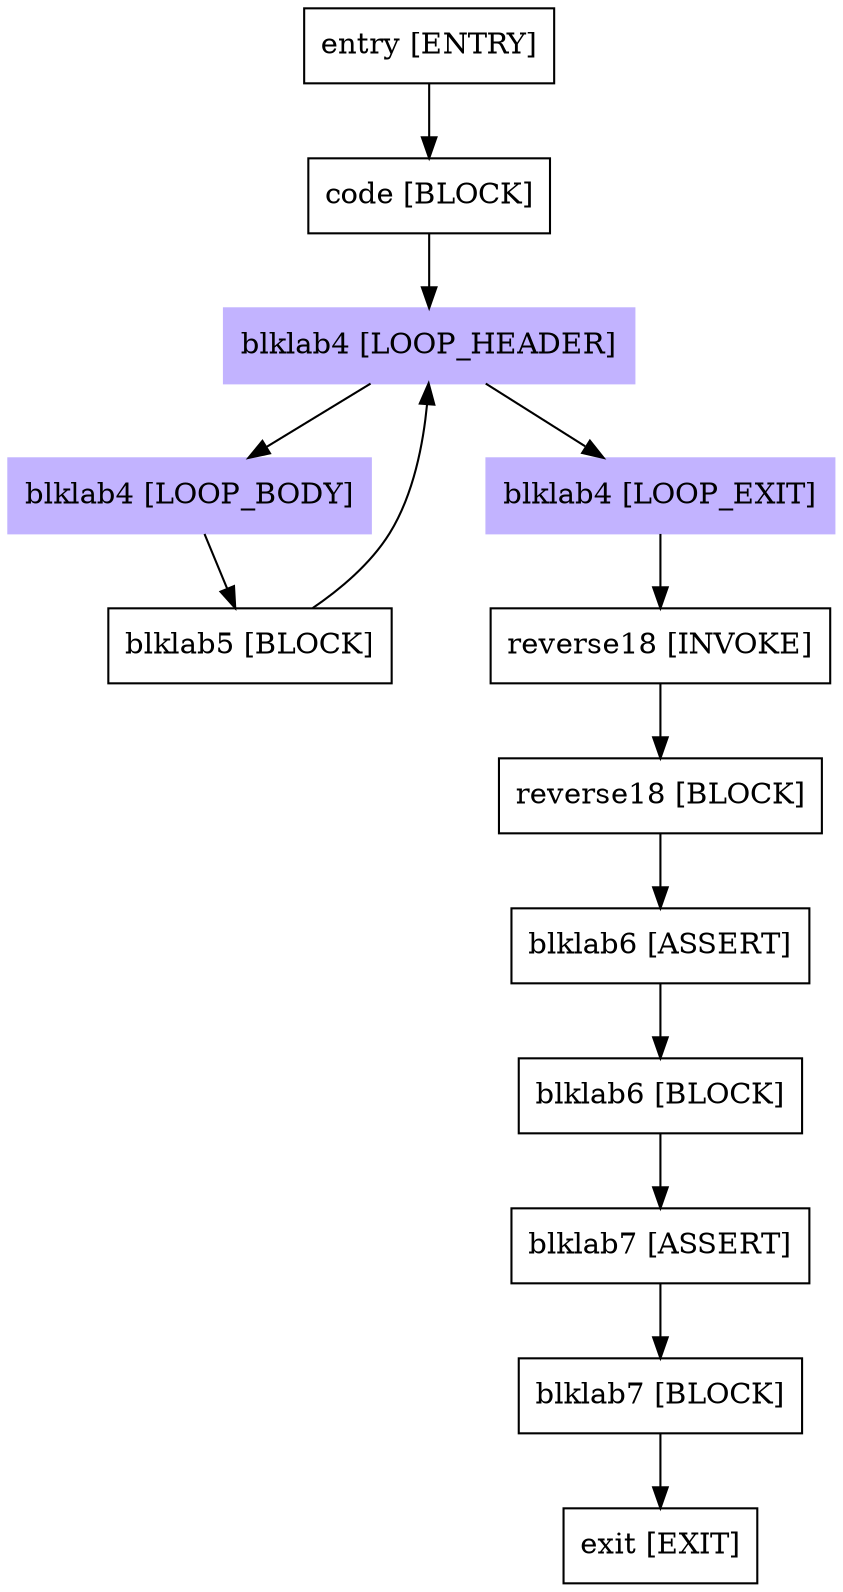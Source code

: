 digraph main{
"entry [ENTRY]"[shape=box];
"code [BLOCK]"[shape=box];
"blklab4 [LOOP_HEADER]"[shape=box,style=filled,color=".7 .3 1.0"];
"blklab4 [LOOP_BODY]"[shape=box,style=filled,color=".7 .3 1.0"];
"blklab4 [LOOP_EXIT]"[shape=box,style=filled,color=".7 .3 1.0"];
"blklab5 [BLOCK]"[shape=box];
"reverse18 [INVOKE]"[shape=box];
"reverse18 [BLOCK]"[shape=box];
"blklab6 [ASSERT]"[shape=box];
"blklab6 [BLOCK]"[shape=box];
"blklab7 [ASSERT]"[shape=box];
"blklab7 [BLOCK]"[shape=box];
"exit [EXIT]"[shape=box];
"entry [ENTRY]"->"code [BLOCK]";
"code [BLOCK]"->"blklab4 [LOOP_HEADER]";
"blklab4 [LOOP_HEADER]"->"blklab4 [LOOP_BODY]";
"blklab4 [LOOP_HEADER]"->"blklab4 [LOOP_EXIT]";
"blklab4 [LOOP_BODY]"->"blklab5 [BLOCK]";
"blklab4 [LOOP_EXIT]"->"reverse18 [INVOKE]";
"blklab5 [BLOCK]"->"blklab4 [LOOP_HEADER]";
"reverse18 [INVOKE]"->"reverse18 [BLOCK]";
"reverse18 [BLOCK]"->"blklab6 [ASSERT]";
"blklab6 [ASSERT]"->"blklab6 [BLOCK]";
"blklab6 [BLOCK]"->"blklab7 [ASSERT]";
"blklab7 [ASSERT]"->"blklab7 [BLOCK]";
"blklab7 [BLOCK]"->"exit [EXIT]";

}

